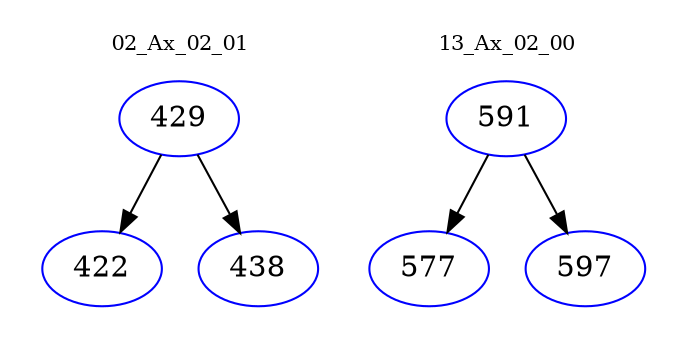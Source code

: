 digraph{
subgraph cluster_0 {
color = white
label = "02_Ax_02_01";
fontsize=10;
T0_429 [label="429", color="blue"]
T0_429 -> T0_422 [color="black"]
T0_422 [label="422", color="blue"]
T0_429 -> T0_438 [color="black"]
T0_438 [label="438", color="blue"]
}
subgraph cluster_1 {
color = white
label = "13_Ax_02_00";
fontsize=10;
T1_591 [label="591", color="blue"]
T1_591 -> T1_577 [color="black"]
T1_577 [label="577", color="blue"]
T1_591 -> T1_597 [color="black"]
T1_597 [label="597", color="blue"]
}
}
